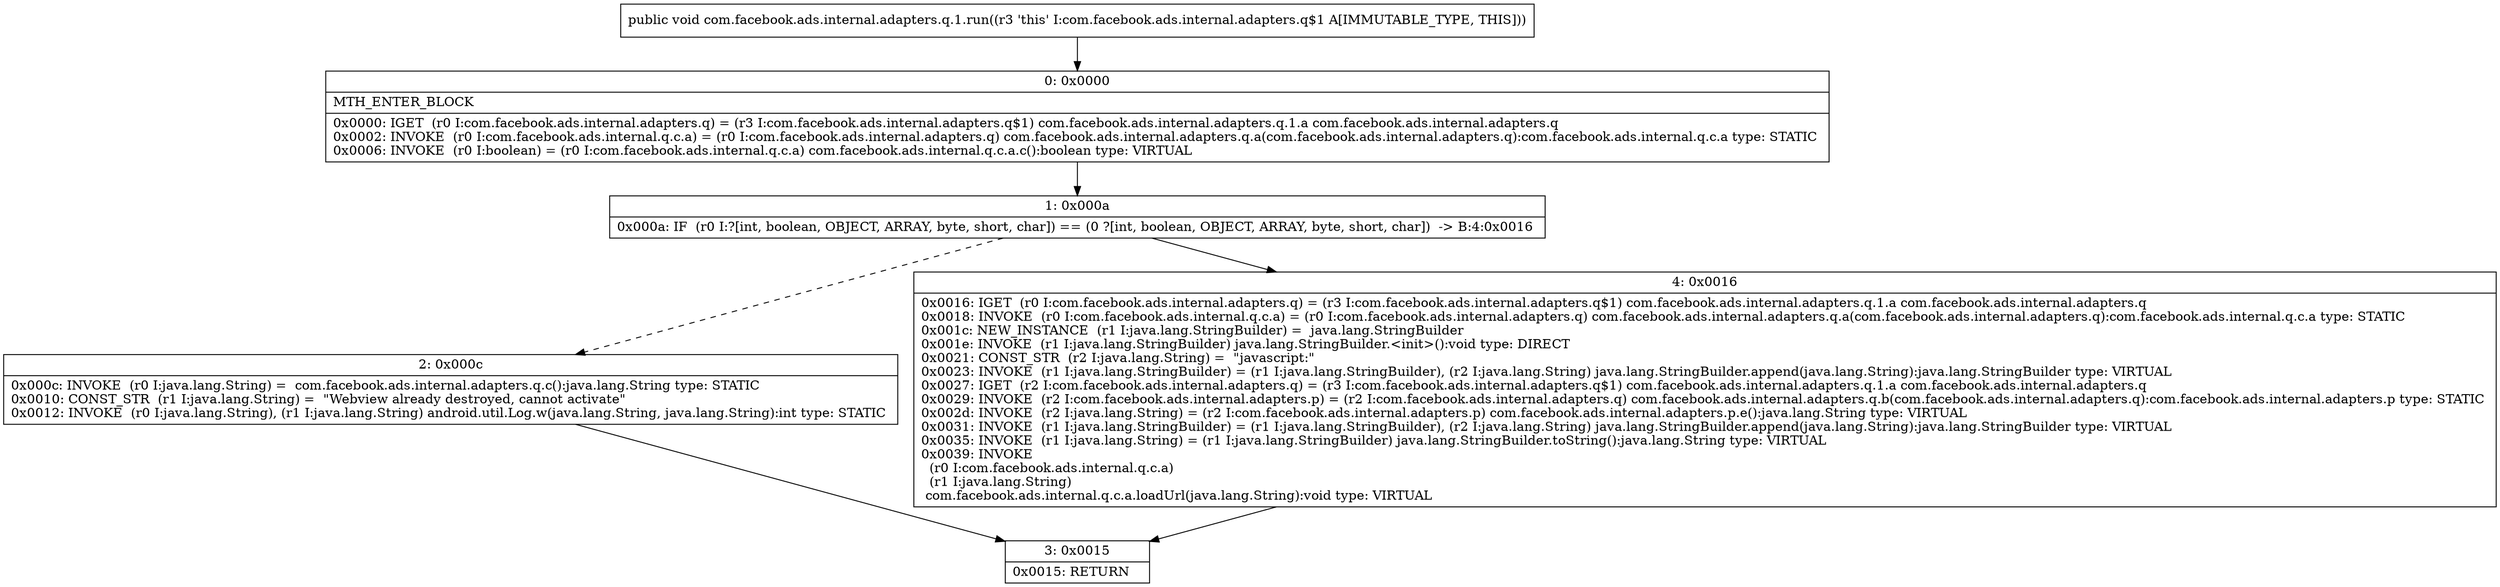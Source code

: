 digraph "CFG forcom.facebook.ads.internal.adapters.q.1.run()V" {
Node_0 [shape=record,label="{0\:\ 0x0000|MTH_ENTER_BLOCK\l|0x0000: IGET  (r0 I:com.facebook.ads.internal.adapters.q) = (r3 I:com.facebook.ads.internal.adapters.q$1) com.facebook.ads.internal.adapters.q.1.a com.facebook.ads.internal.adapters.q \l0x0002: INVOKE  (r0 I:com.facebook.ads.internal.q.c.a) = (r0 I:com.facebook.ads.internal.adapters.q) com.facebook.ads.internal.adapters.q.a(com.facebook.ads.internal.adapters.q):com.facebook.ads.internal.q.c.a type: STATIC \l0x0006: INVOKE  (r0 I:boolean) = (r0 I:com.facebook.ads.internal.q.c.a) com.facebook.ads.internal.q.c.a.c():boolean type: VIRTUAL \l}"];
Node_1 [shape=record,label="{1\:\ 0x000a|0x000a: IF  (r0 I:?[int, boolean, OBJECT, ARRAY, byte, short, char]) == (0 ?[int, boolean, OBJECT, ARRAY, byte, short, char])  \-\> B:4:0x0016 \l}"];
Node_2 [shape=record,label="{2\:\ 0x000c|0x000c: INVOKE  (r0 I:java.lang.String) =  com.facebook.ads.internal.adapters.q.c():java.lang.String type: STATIC \l0x0010: CONST_STR  (r1 I:java.lang.String) =  \"Webview already destroyed, cannot activate\" \l0x0012: INVOKE  (r0 I:java.lang.String), (r1 I:java.lang.String) android.util.Log.w(java.lang.String, java.lang.String):int type: STATIC \l}"];
Node_3 [shape=record,label="{3\:\ 0x0015|0x0015: RETURN   \l}"];
Node_4 [shape=record,label="{4\:\ 0x0016|0x0016: IGET  (r0 I:com.facebook.ads.internal.adapters.q) = (r3 I:com.facebook.ads.internal.adapters.q$1) com.facebook.ads.internal.adapters.q.1.a com.facebook.ads.internal.adapters.q \l0x0018: INVOKE  (r0 I:com.facebook.ads.internal.q.c.a) = (r0 I:com.facebook.ads.internal.adapters.q) com.facebook.ads.internal.adapters.q.a(com.facebook.ads.internal.adapters.q):com.facebook.ads.internal.q.c.a type: STATIC \l0x001c: NEW_INSTANCE  (r1 I:java.lang.StringBuilder) =  java.lang.StringBuilder \l0x001e: INVOKE  (r1 I:java.lang.StringBuilder) java.lang.StringBuilder.\<init\>():void type: DIRECT \l0x0021: CONST_STR  (r2 I:java.lang.String) =  \"javascript:\" \l0x0023: INVOKE  (r1 I:java.lang.StringBuilder) = (r1 I:java.lang.StringBuilder), (r2 I:java.lang.String) java.lang.StringBuilder.append(java.lang.String):java.lang.StringBuilder type: VIRTUAL \l0x0027: IGET  (r2 I:com.facebook.ads.internal.adapters.q) = (r3 I:com.facebook.ads.internal.adapters.q$1) com.facebook.ads.internal.adapters.q.1.a com.facebook.ads.internal.adapters.q \l0x0029: INVOKE  (r2 I:com.facebook.ads.internal.adapters.p) = (r2 I:com.facebook.ads.internal.adapters.q) com.facebook.ads.internal.adapters.q.b(com.facebook.ads.internal.adapters.q):com.facebook.ads.internal.adapters.p type: STATIC \l0x002d: INVOKE  (r2 I:java.lang.String) = (r2 I:com.facebook.ads.internal.adapters.p) com.facebook.ads.internal.adapters.p.e():java.lang.String type: VIRTUAL \l0x0031: INVOKE  (r1 I:java.lang.StringBuilder) = (r1 I:java.lang.StringBuilder), (r2 I:java.lang.String) java.lang.StringBuilder.append(java.lang.String):java.lang.StringBuilder type: VIRTUAL \l0x0035: INVOKE  (r1 I:java.lang.String) = (r1 I:java.lang.StringBuilder) java.lang.StringBuilder.toString():java.lang.String type: VIRTUAL \l0x0039: INVOKE  \l  (r0 I:com.facebook.ads.internal.q.c.a)\l  (r1 I:java.lang.String)\l com.facebook.ads.internal.q.c.a.loadUrl(java.lang.String):void type: VIRTUAL \l}"];
MethodNode[shape=record,label="{public void com.facebook.ads.internal.adapters.q.1.run((r3 'this' I:com.facebook.ads.internal.adapters.q$1 A[IMMUTABLE_TYPE, THIS])) }"];
MethodNode -> Node_0;
Node_0 -> Node_1;
Node_1 -> Node_2[style=dashed];
Node_1 -> Node_4;
Node_2 -> Node_3;
Node_4 -> Node_3;
}

